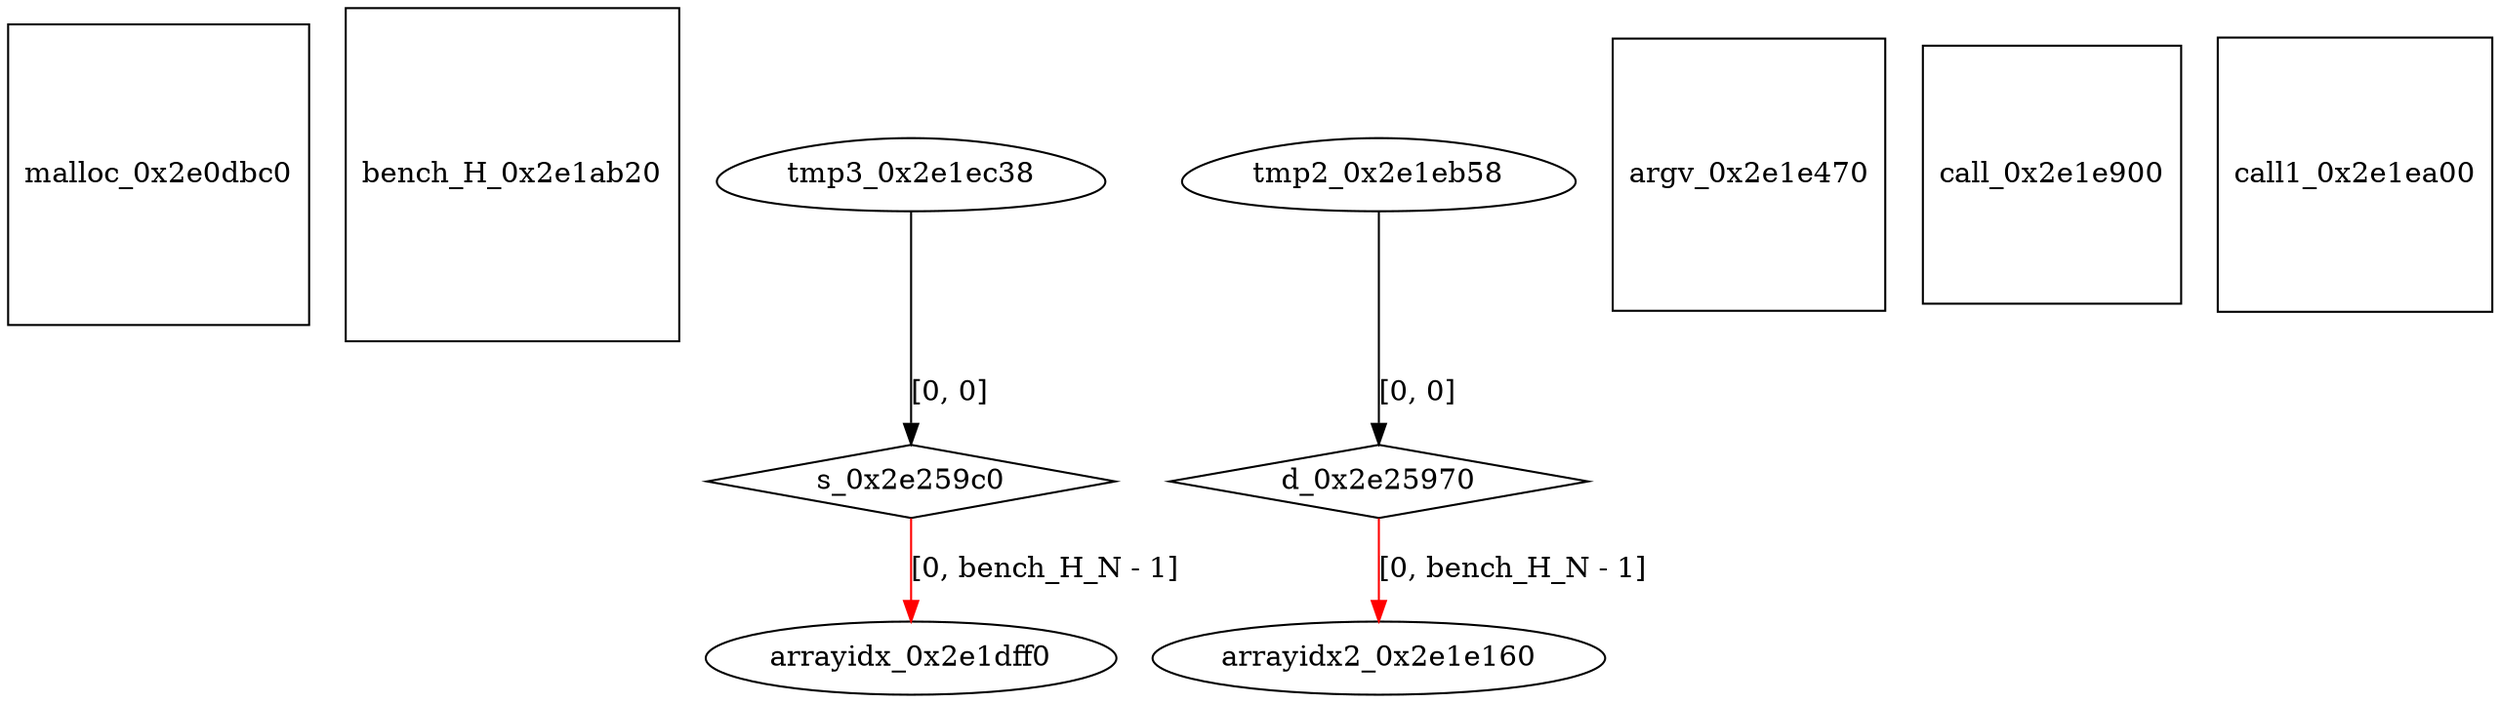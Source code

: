 digraph grafico {
"malloc_0x2e0dbc0" [shape=square];
"bench_H_0x2e1ab20" [shape=square];
"arrayidx_0x2e1dff0" [shape=ellipse];
"s_0x2e259c0" -> "arrayidx_0x2e1dff0" [label="[0, bench_H_N - 1]",color=red];
"arrayidx2_0x2e1e160" [shape=ellipse];
"d_0x2e25970" -> "arrayidx2_0x2e1e160" [label="[0, bench_H_N - 1]",color=red];
"argv_0x2e1e470" [shape=square];
"call_0x2e1e900" [shape=square];
"call1_0x2e1ea00" [shape=square];
"tmp2_0x2e1eb58" [shape=egg];
"tmp3_0x2e1ec38" [shape=egg];
"d_0x2e25970" [shape=diamond];
"tmp2_0x2e1eb58" -> "d_0x2e25970" [label="[0, 0]"];
"s_0x2e259c0" [shape=diamond];
"tmp3_0x2e1ec38" -> "s_0x2e259c0" [label="[0, 0]"];
}
